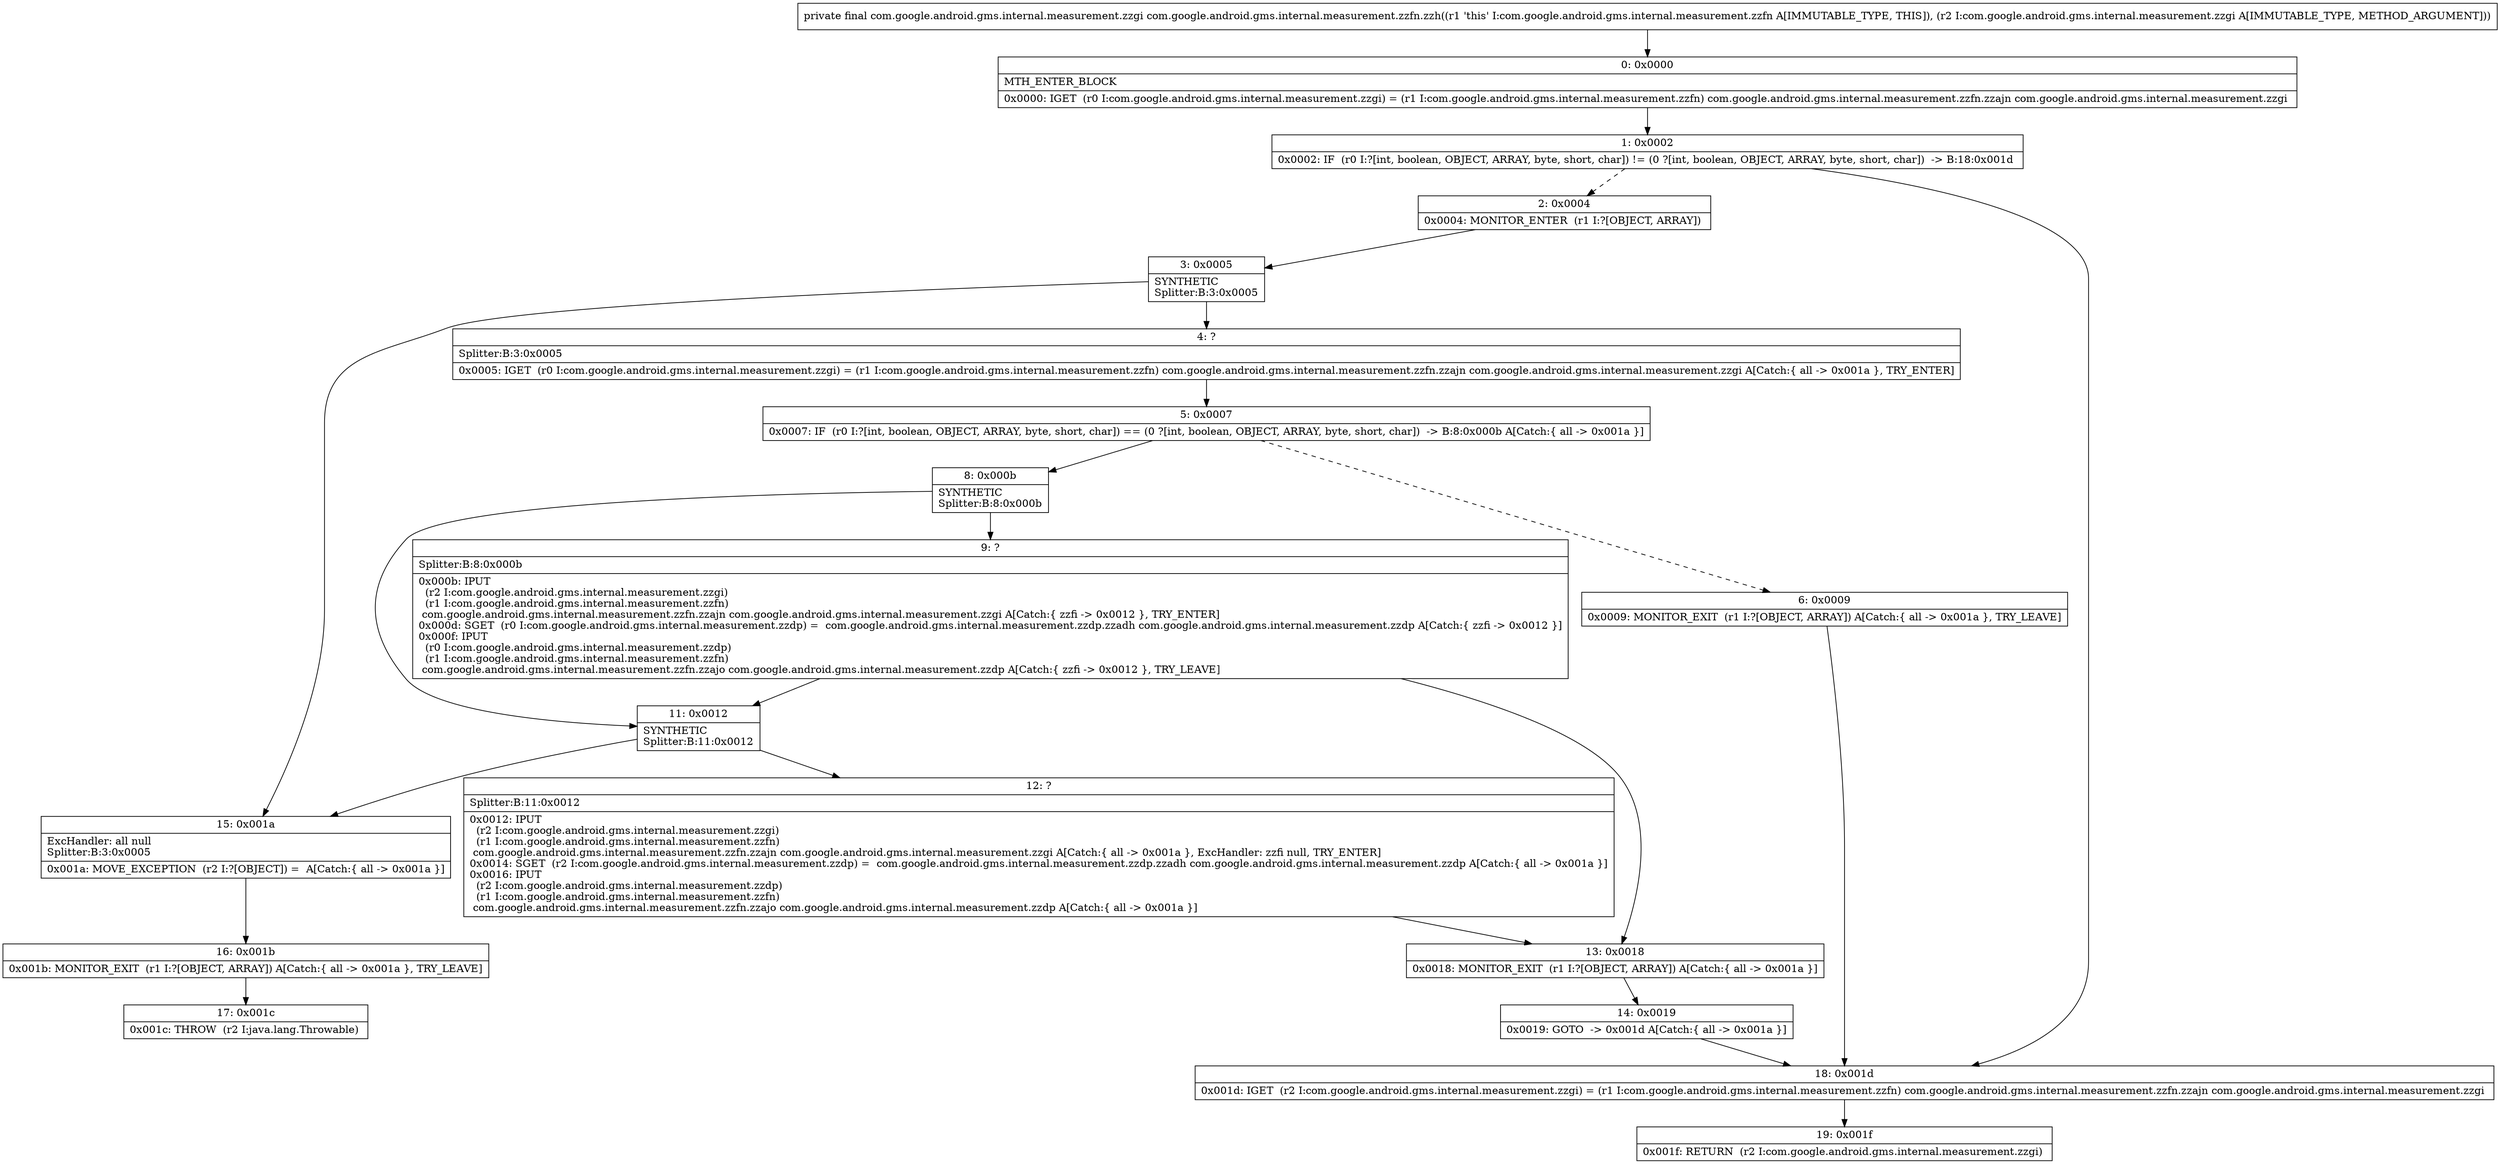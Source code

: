 digraph "CFG forcom.google.android.gms.internal.measurement.zzfn.zzh(Lcom\/google\/android\/gms\/internal\/measurement\/zzgi;)Lcom\/google\/android\/gms\/internal\/measurement\/zzgi;" {
Node_0 [shape=record,label="{0\:\ 0x0000|MTH_ENTER_BLOCK\l|0x0000: IGET  (r0 I:com.google.android.gms.internal.measurement.zzgi) = (r1 I:com.google.android.gms.internal.measurement.zzfn) com.google.android.gms.internal.measurement.zzfn.zzajn com.google.android.gms.internal.measurement.zzgi \l}"];
Node_1 [shape=record,label="{1\:\ 0x0002|0x0002: IF  (r0 I:?[int, boolean, OBJECT, ARRAY, byte, short, char]) != (0 ?[int, boolean, OBJECT, ARRAY, byte, short, char])  \-\> B:18:0x001d \l}"];
Node_2 [shape=record,label="{2\:\ 0x0004|0x0004: MONITOR_ENTER  (r1 I:?[OBJECT, ARRAY]) \l}"];
Node_3 [shape=record,label="{3\:\ 0x0005|SYNTHETIC\lSplitter:B:3:0x0005\l}"];
Node_4 [shape=record,label="{4\:\ ?|Splitter:B:3:0x0005\l|0x0005: IGET  (r0 I:com.google.android.gms.internal.measurement.zzgi) = (r1 I:com.google.android.gms.internal.measurement.zzfn) com.google.android.gms.internal.measurement.zzfn.zzajn com.google.android.gms.internal.measurement.zzgi A[Catch:\{ all \-\> 0x001a \}, TRY_ENTER]\l}"];
Node_5 [shape=record,label="{5\:\ 0x0007|0x0007: IF  (r0 I:?[int, boolean, OBJECT, ARRAY, byte, short, char]) == (0 ?[int, boolean, OBJECT, ARRAY, byte, short, char])  \-\> B:8:0x000b A[Catch:\{ all \-\> 0x001a \}]\l}"];
Node_6 [shape=record,label="{6\:\ 0x0009|0x0009: MONITOR_EXIT  (r1 I:?[OBJECT, ARRAY]) A[Catch:\{ all \-\> 0x001a \}, TRY_LEAVE]\l}"];
Node_8 [shape=record,label="{8\:\ 0x000b|SYNTHETIC\lSplitter:B:8:0x000b\l}"];
Node_9 [shape=record,label="{9\:\ ?|Splitter:B:8:0x000b\l|0x000b: IPUT  \l  (r2 I:com.google.android.gms.internal.measurement.zzgi)\l  (r1 I:com.google.android.gms.internal.measurement.zzfn)\l com.google.android.gms.internal.measurement.zzfn.zzajn com.google.android.gms.internal.measurement.zzgi A[Catch:\{ zzfi \-\> 0x0012 \}, TRY_ENTER]\l0x000d: SGET  (r0 I:com.google.android.gms.internal.measurement.zzdp) =  com.google.android.gms.internal.measurement.zzdp.zzadh com.google.android.gms.internal.measurement.zzdp A[Catch:\{ zzfi \-\> 0x0012 \}]\l0x000f: IPUT  \l  (r0 I:com.google.android.gms.internal.measurement.zzdp)\l  (r1 I:com.google.android.gms.internal.measurement.zzfn)\l com.google.android.gms.internal.measurement.zzfn.zzajo com.google.android.gms.internal.measurement.zzdp A[Catch:\{ zzfi \-\> 0x0012 \}, TRY_LEAVE]\l}"];
Node_11 [shape=record,label="{11\:\ 0x0012|SYNTHETIC\lSplitter:B:11:0x0012\l}"];
Node_12 [shape=record,label="{12\:\ ?|Splitter:B:11:0x0012\l|0x0012: IPUT  \l  (r2 I:com.google.android.gms.internal.measurement.zzgi)\l  (r1 I:com.google.android.gms.internal.measurement.zzfn)\l com.google.android.gms.internal.measurement.zzfn.zzajn com.google.android.gms.internal.measurement.zzgi A[Catch:\{ all \-\> 0x001a \}, ExcHandler: zzfi null, TRY_ENTER]\l0x0014: SGET  (r2 I:com.google.android.gms.internal.measurement.zzdp) =  com.google.android.gms.internal.measurement.zzdp.zzadh com.google.android.gms.internal.measurement.zzdp A[Catch:\{ all \-\> 0x001a \}]\l0x0016: IPUT  \l  (r2 I:com.google.android.gms.internal.measurement.zzdp)\l  (r1 I:com.google.android.gms.internal.measurement.zzfn)\l com.google.android.gms.internal.measurement.zzfn.zzajo com.google.android.gms.internal.measurement.zzdp A[Catch:\{ all \-\> 0x001a \}]\l}"];
Node_13 [shape=record,label="{13\:\ 0x0018|0x0018: MONITOR_EXIT  (r1 I:?[OBJECT, ARRAY]) A[Catch:\{ all \-\> 0x001a \}]\l}"];
Node_14 [shape=record,label="{14\:\ 0x0019|0x0019: GOTO  \-\> 0x001d A[Catch:\{ all \-\> 0x001a \}]\l}"];
Node_15 [shape=record,label="{15\:\ 0x001a|ExcHandler: all null\lSplitter:B:3:0x0005\l|0x001a: MOVE_EXCEPTION  (r2 I:?[OBJECT]) =  A[Catch:\{ all \-\> 0x001a \}]\l}"];
Node_16 [shape=record,label="{16\:\ 0x001b|0x001b: MONITOR_EXIT  (r1 I:?[OBJECT, ARRAY]) A[Catch:\{ all \-\> 0x001a \}, TRY_LEAVE]\l}"];
Node_17 [shape=record,label="{17\:\ 0x001c|0x001c: THROW  (r2 I:java.lang.Throwable) \l}"];
Node_18 [shape=record,label="{18\:\ 0x001d|0x001d: IGET  (r2 I:com.google.android.gms.internal.measurement.zzgi) = (r1 I:com.google.android.gms.internal.measurement.zzfn) com.google.android.gms.internal.measurement.zzfn.zzajn com.google.android.gms.internal.measurement.zzgi \l}"];
Node_19 [shape=record,label="{19\:\ 0x001f|0x001f: RETURN  (r2 I:com.google.android.gms.internal.measurement.zzgi) \l}"];
MethodNode[shape=record,label="{private final com.google.android.gms.internal.measurement.zzgi com.google.android.gms.internal.measurement.zzfn.zzh((r1 'this' I:com.google.android.gms.internal.measurement.zzfn A[IMMUTABLE_TYPE, THIS]), (r2 I:com.google.android.gms.internal.measurement.zzgi A[IMMUTABLE_TYPE, METHOD_ARGUMENT])) }"];
MethodNode -> Node_0;
Node_0 -> Node_1;
Node_1 -> Node_2[style=dashed];
Node_1 -> Node_18;
Node_2 -> Node_3;
Node_3 -> Node_4;
Node_3 -> Node_15;
Node_4 -> Node_5;
Node_5 -> Node_6[style=dashed];
Node_5 -> Node_8;
Node_6 -> Node_18;
Node_8 -> Node_9;
Node_8 -> Node_11;
Node_9 -> Node_11;
Node_9 -> Node_13;
Node_11 -> Node_12;
Node_11 -> Node_15;
Node_12 -> Node_13;
Node_13 -> Node_14;
Node_14 -> Node_18;
Node_15 -> Node_16;
Node_16 -> Node_17;
Node_18 -> Node_19;
}

